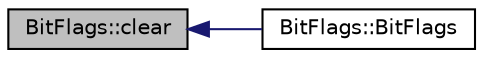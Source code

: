 digraph "BitFlags::clear"
{
 // INTERACTIVE_SVG=YES
  edge [fontname="Helvetica",fontsize="10",labelfontname="Helvetica",labelfontsize="10"];
  node [fontname="Helvetica",fontsize="10",shape=record];
  rankdir="LR";
  Node1 [label="BitFlags::clear",height=0.2,width=0.4,color="black", fillcolor="grey75", style="filled", fontcolor="black"];
  Node1 -> Node2 [dir="back",color="midnightblue",fontsize="10",style="solid",fontname="Helvetica"];
  Node2 [label="BitFlags::BitFlags",height=0.2,width=0.4,color="black", fillcolor="white", style="filled",URL="$dd/d2d/class_bit_flags.html#a3a97990f831783443c3f60bc3cc65a8c"];
}
